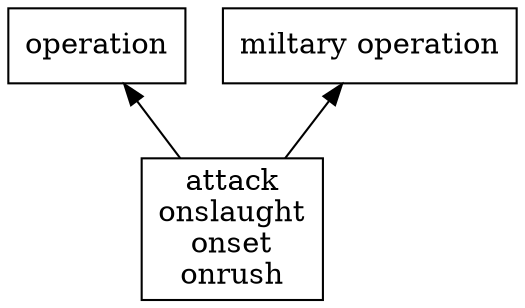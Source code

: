 digraph hypernym_tree{
  subgraph operation{
    rank=same;
    "operation" [shape=box, constrained=false];
    "miltary operation" [shape=box, constrained=false];
  }
  subgraph attack{
    "attack\nonslaught\nonset\nonrush" [shape=box, constrained=false];
  }
  edge[dir=back];
  "operation" -> "attack\nonslaught\nonset\nonrush";
  "miltary operation" -> "attack\nonslaught\nonset\nonrush";
}
